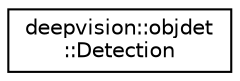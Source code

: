 digraph "Graphical Class Hierarchy"
{
  edge [fontname="Helvetica",fontsize="10",labelfontname="Helvetica",labelfontsize="10"];
  node [fontname="Helvetica",fontsize="10",shape=record];
  rankdir="LR";
  Node0 [label="deepvision::objdet\l::Detection",height=0.2,width=0.4,color="black", fillcolor="white", style="filled",URL="$dc/d3d/structdeepvision_1_1objdet_1_1Detection.html",tooltip="A detected object&#39;s class name, confidence and bounding box. "];
}
